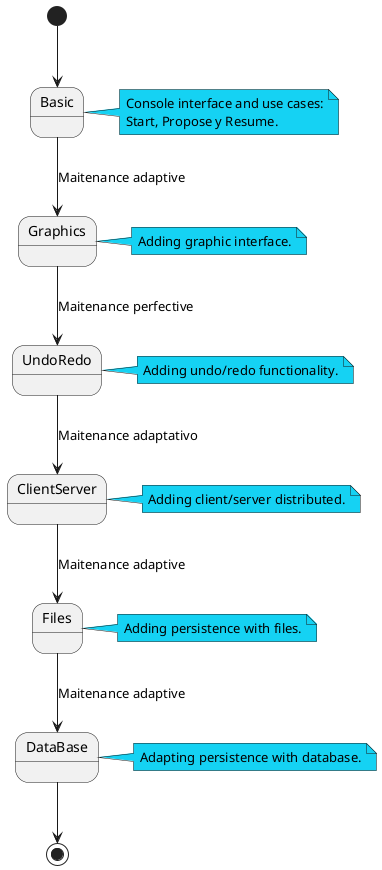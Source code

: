 @startuml versions

state "Basic" as Básica
state "Graphics" as Gráficos
state UndoRedo
state "ClientServer" as ClienteServidor
State "Files" as Ficheros
State "DataBase" as BasesDatos

[*] --> Básica
Básica --> Gráficos:Maitenance adaptive
Gráficos --> UndoRedo:Maitenance perfective
UndoRedo --> ClienteServidor:Maitenance adaptativo
ClienteServidor --> Ficheros:Maitenance adaptive
Ficheros --> BasesDatos:Maitenance adaptive
BasesDatos --> [*]



note right of Básica #15D2F3
  Console interface and use cases:
  Start, Propose y Resume.
end note

note right of Gráficos #15D2F3
  Adding graphic interface.
end note

note right of UndoRedo #15D2F3
  Adding undo/redo functionality.
end note

note right of ClienteServidor #15D2F3
  Adding client/server distributed.
end note

note right of Ficheros #15D2F3
  Adding persistence with files.
end note

note right of BasesDatos #15D2F3
  Adapting persistence with database.
end note


@enduml